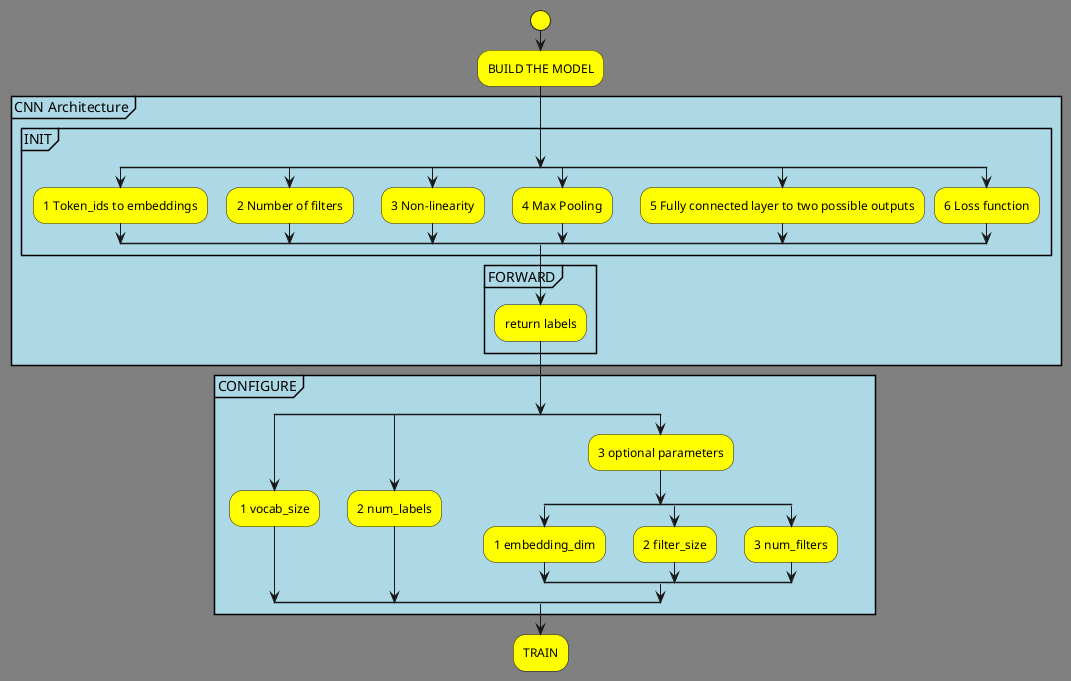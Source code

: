 @startuml cnn2

<style>
activityDiagram {
  BackgroundColor #FFFF00
  BorderColor #33668E
  FontColor #000000
  FontName arial
}

document {
   BackgroundColor gray
}
</style>
start
:BUILD THE MODEL;
partition #LightBlue CNN Architecture {
    partition #LightBlue INIT {
    split
        :1 Token_ids to embeddings;
    split again
        :2 Number of filters;
    split again
        :3 Non-linearity;
    split again
        :4 Max Pooling;
    split again
        :5 Fully connected layer to two possible outputs;
    split again
        :6 Loss function;
    end split
    }
    partition #LightBlue FORWARD{
        :return labels;
    }
}
partition #LightBlue CONFIGURE {
    split
        :1 vocab_size;
    split again
        :2 num_labels;
    split again
        :3 optional parameters;
        split
        :1 embedding_dim;
        split again
        :2 filter_size;
        split again
        :3 num_filters;
        end split
    end split
}
:TRAIN;
@enduml
